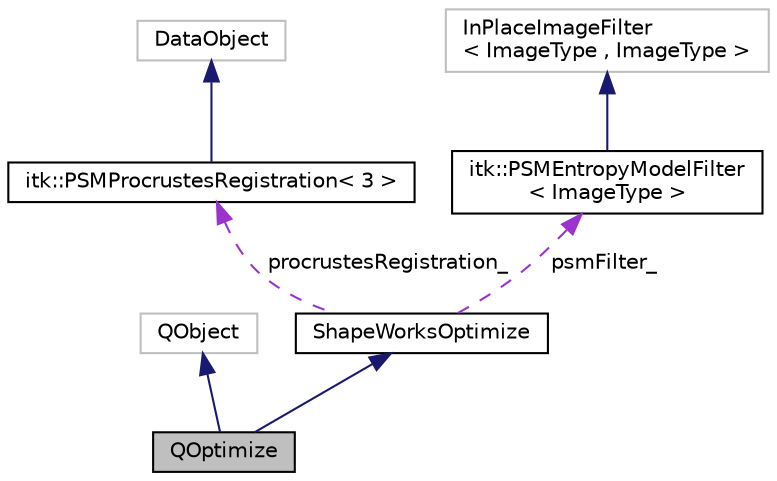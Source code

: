 digraph "QOptimize"
{
  edge [fontname="Helvetica",fontsize="10",labelfontname="Helvetica",labelfontsize="10"];
  node [fontname="Helvetica",fontsize="10",shape=record];
  Node1 [label="QOptimize",height=0.2,width=0.4,color="black", fillcolor="grey75", style="filled", fontcolor="black"];
  Node2 -> Node1 [dir="back",color="midnightblue",fontsize="10",style="solid",fontname="Helvetica"];
  Node2 [label="QObject",height=0.2,width=0.4,color="grey75", fillcolor="white", style="filled"];
  Node3 -> Node1 [dir="back",color="midnightblue",fontsize="10",style="solid",fontname="Helvetica"];
  Node3 [label="ShapeWorksOptimize",height=0.2,width=0.4,color="black", fillcolor="white", style="filled",URL="$class_shape_works_optimize.html"];
  Node4 -> Node3 [dir="back",color="darkorchid3",fontsize="10",style="dashed",label=" procrustesRegistration_" ,fontname="Helvetica"];
  Node4 [label="itk::PSMProcrustesRegistration\< 3 \>",height=0.2,width=0.4,color="black", fillcolor="white", style="filled",URL="$classitk_1_1_p_s_m_procrustes_registration.html"];
  Node5 -> Node4 [dir="back",color="midnightblue",fontsize="10",style="solid",fontname="Helvetica"];
  Node5 [label="DataObject",height=0.2,width=0.4,color="grey75", fillcolor="white", style="filled"];
  Node6 -> Node3 [dir="back",color="darkorchid3",fontsize="10",style="dashed",label=" psmFilter_" ,fontname="Helvetica"];
  Node6 [label="itk::PSMEntropyModelFilter\l\< ImageType \>",height=0.2,width=0.4,color="black", fillcolor="white", style="filled",URL="$classitk_1_1_p_s_m_entropy_model_filter.html"];
  Node7 -> Node6 [dir="back",color="midnightblue",fontsize="10",style="solid",fontname="Helvetica"];
  Node7 [label="InPlaceImageFilter\l\< ImageType , ImageType  \>",height=0.2,width=0.4,color="grey75", fillcolor="white", style="filled"];
}
